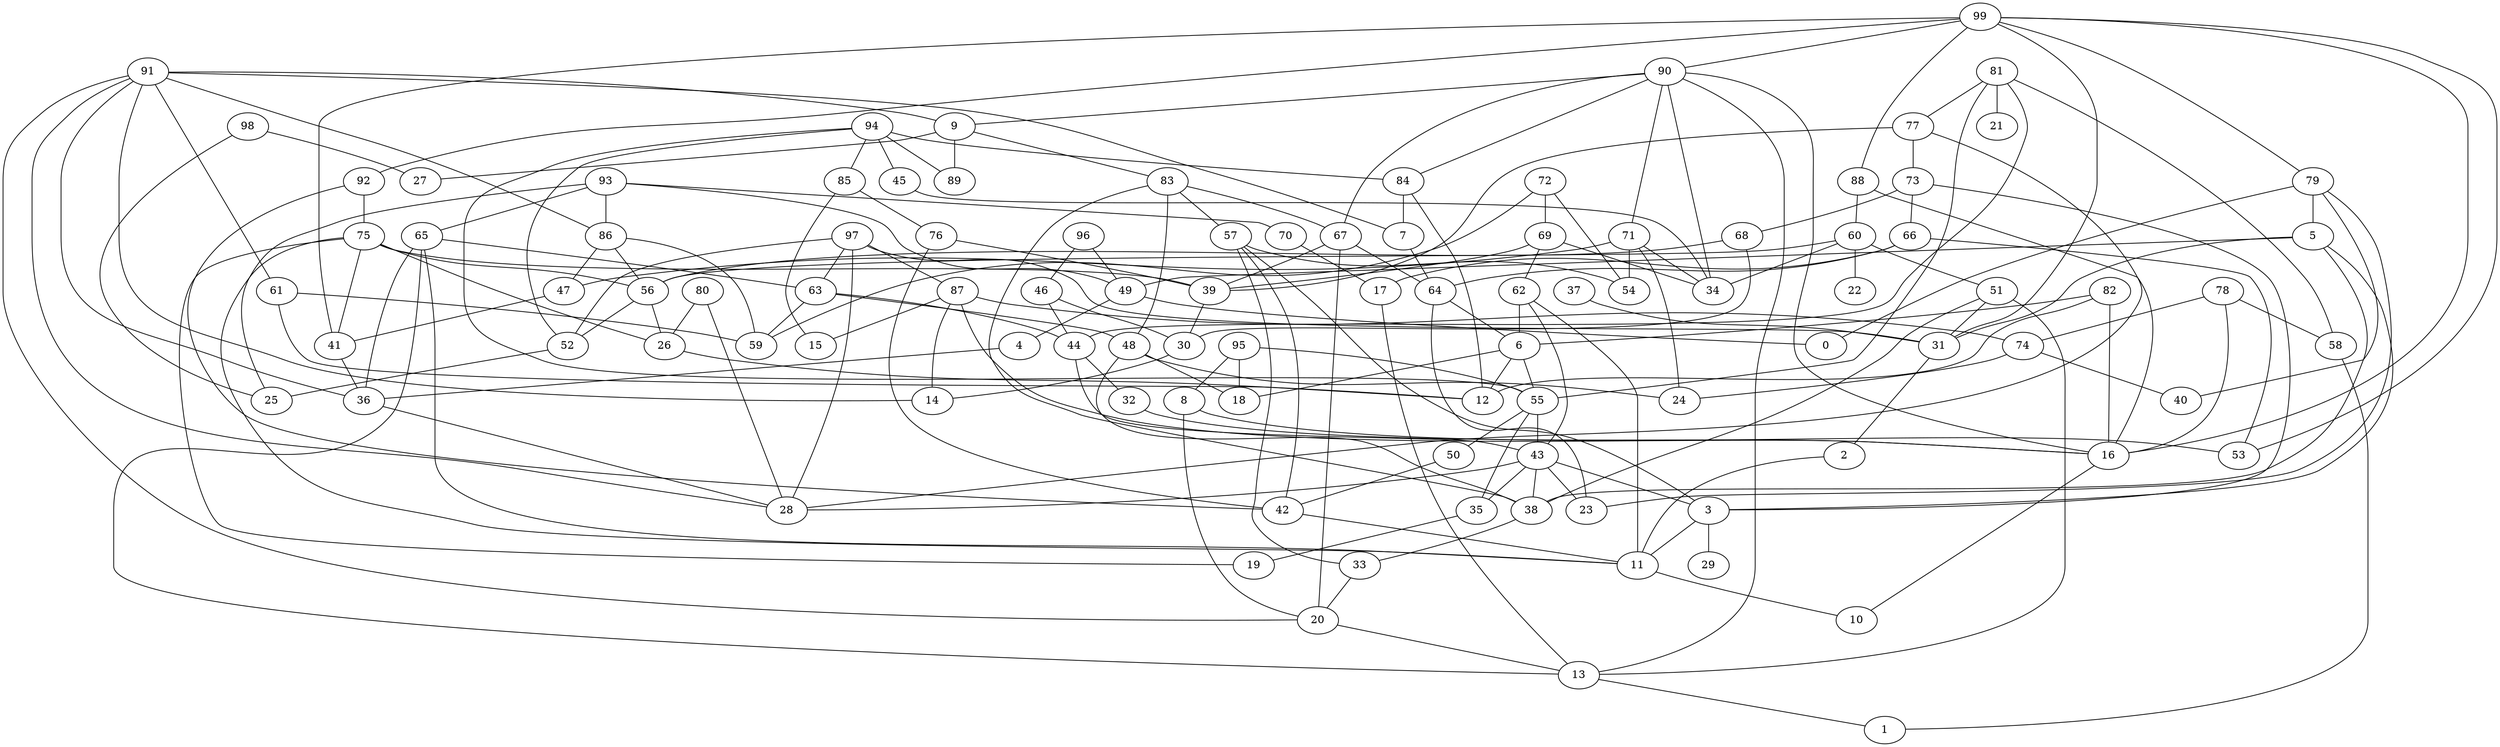 digraph GG_graph {

subgraph G_graph {
edge [color = black]
"94" -> "45" [dir = none]
"68" -> "30" [dir = none]
"71" -> "34" [dir = none]
"97" -> "87" [dir = none]
"37" -> "31" [dir = none]
"46" -> "30" [dir = none]
"98" -> "27" [dir = none]
"52" -> "25" [dir = none]
"85" -> "76" [dir = none]
"5" -> "3" [dir = none]
"33" -> "20" [dir = none]
"6" -> "18" [dir = none]
"6" -> "55" [dir = none]
"6" -> "12" [dir = none]
"82" -> "6" [dir = none]
"61" -> "12" [dir = none]
"92" -> "42" [dir = none]
"42" -> "11" [dir = none]
"49" -> "4" [dir = none]
"80" -> "28" [dir = none]
"62" -> "11" [dir = none]
"3" -> "29" [dir = none]
"3" -> "11" [dir = none]
"55" -> "35" [dir = none]
"48" -> "24" [dir = none]
"48" -> "38" [dir = none]
"31" -> "2" [dir = none]
"45" -> "34" [dir = none]
"57" -> "42" [dir = none]
"39" -> "30" [dir = none]
"58" -> "1" [dir = none]
"30" -> "14" [dir = none]
"84" -> "7" [dir = none]
"84" -> "12" [dir = none]
"86" -> "47" [dir = none]
"86" -> "59" [dir = none]
"86" -> "56" [dir = none]
"87" -> "15" [dir = none]
"87" -> "14" [dir = none]
"11" -> "10" [dir = none]
"90" -> "67" [dir = none]
"90" -> "34" [dir = none]
"90" -> "9" [dir = none]
"90" -> "13" [dir = none]
"90" -> "84" [dir = none]
"74" -> "24" [dir = none]
"13" -> "1" [dir = none]
"76" -> "42" [dir = none]
"78" -> "16" [dir = none]
"9" -> "89" [dir = none]
"9" -> "27" [dir = none]
"93" -> "25" [dir = none]
"93" -> "70" [dir = none]
"93" -> "49" [dir = none]
"93" -> "65" [dir = none]
"72" -> "54" [dir = none]
"72" -> "69" [dir = none]
"91" -> "86" [dir = none]
"91" -> "14" [dir = none]
"91" -> "28" [dir = none]
"91" -> "9" [dir = none]
"79" -> "40" [dir = none]
"79" -> "0" [dir = none]
"51" -> "38" [dir = none]
"51" -> "13" [dir = none]
"83" -> "48" [dir = none]
"75" -> "26" [dir = none]
"75" -> "11" [dir = none]
"66" -> "64" [dir = none]
"70" -> "17" [dir = none]
"77" -> "73" [dir = none]
"77" -> "28" [dir = none]
"43" -> "23" [dir = none]
"47" -> "41" [dir = none]
"96" -> "49" [dir = none]
"65" -> "36" [dir = none]
"65" -> "63" [dir = none]
"65" -> "11" [dir = none]
"65" -> "13" [dir = none]
"7" -> "64" [dir = none]
"50" -> "42" [dir = none]
"60" -> "22" [dir = none]
"60" -> "34" [dir = none]
"8" -> "20" [dir = none]
"8" -> "53" [dir = none]
"35" -> "19" [dir = none]
"81" -> "21" [dir = none]
"81" -> "55" [dir = none]
"95" -> "8" [dir = none]
"69" -> "34" [dir = none]
"32" -> "16" [dir = none]
"64" -> "23" [dir = none]
"99" -> "88" [dir = none]
"99" -> "31" [dir = none]
"99" -> "16" [dir = none]
"99" -> "53" [dir = none]
"99" -> "79" [dir = none]
"99" -> "90" [dir = none]
"63" -> "44" [dir = none]
"81" -> "44" [dir = none]
"97" -> "31" [dir = none]
"87" -> "74" [dir = none]
"98" -> "25" [dir = none]
"93" -> "86" [dir = none]
"62" -> "6" [dir = none]
"61" -> "59" [dir = none]
"43" -> "35" [dir = none]
"73" -> "66" [dir = none]
"94" -> "84" [dir = none]
"16" -> "10" [dir = none]
"94" -> "89" [dir = none]
"90" -> "71" [dir = none]
"83" -> "57" [dir = none]
"5" -> "31" [dir = none]
"95" -> "18" [dir = none]
"71" -> "47" [dir = none]
"91" -> "36" [dir = none]
"82" -> "16" [dir = none]
"60" -> "56" [dir = none]
"57" -> "54" [dir = none]
"75" -> "41" [dir = none]
"97" -> "63" [dir = none]
"83" -> "38" [dir = none]
"81" -> "58" [dir = none]
"57" -> "33" [dir = none]
"44" -> "32" [dir = none]
"96" -> "46" [dir = none]
"87" -> "16" [dir = none]
"55" -> "50" [dir = none]
"49" -> "0" [dir = none]
"79" -> "23" [dir = none]
"43" -> "38" [dir = none]
"38" -> "33" [dir = none]
"94" -> "52" [dir = none]
"69" -> "62" [dir = none]
"75" -> "56" [dir = none]
"66" -> "53" [dir = none]
"91" -> "20" [dir = none]
"74" -> "40" [dir = none]
"91" -> "61" [dir = none]
"20" -> "13" [dir = none]
"92" -> "75" [dir = none]
"67" -> "64" [dir = none]
"56" -> "52" [dir = none]
"94" -> "55" [dir = none]
"43" -> "28" [dir = none]
"91" -> "7" [dir = none]
"4" -> "36" [dir = none]
"55" -> "43" [dir = none]
"78" -> "58" [dir = none]
"41" -> "36" [dir = none]
"88" -> "16" [dir = none]
"79" -> "5" [dir = none]
"94" -> "85" [dir = none]
"67" -> "20" [dir = none]
"64" -> "6" [dir = none]
"62" -> "43" [dir = none]
"83" -> "67" [dir = none]
"63" -> "48" [dir = none]
"99" -> "41" [dir = none]
"36" -> "28" [dir = none]
"73" -> "3" [dir = none]
"85" -> "15" [dir = none]
"75" -> "39" [dir = none]
"2" -> "11" [dir = none]
"26" -> "12" [dir = none]
"63" -> "59" [dir = none]
"80" -> "26" [dir = none]
"81" -> "77" [dir = none]
"71" -> "24" [dir = none]
"9" -> "83" [dir = none]
"78" -> "74" [dir = none]
"48" -> "18" [dir = none]
"88" -> "60" [dir = none]
"97" -> "28" [dir = none]
"43" -> "3" [dir = none]
"90" -> "16" [dir = none]
"71" -> "54" [dir = none]
"5" -> "38" [dir = none]
"69" -> "39" [dir = none]
"66" -> "17" [dir = none]
"17" -> "13" [dir = none]
"51" -> "31" [dir = none]
"5" -> "49" [dir = none]
"60" -> "51" [dir = none]
"67" -> "39" [dir = none]
"44" -> "43" [dir = none]
"68" -> "56" [dir = none]
"97" -> "52" [dir = none]
"46" -> "44" [dir = none]
"76" -> "39" [dir = none]
"82" -> "12" [dir = none]
"99" -> "92" [dir = none]
"72" -> "59" [dir = none]
"75" -> "19" [dir = none]
"73" -> "68" [dir = none]
"56" -> "26" [dir = none]
"57" -> "3" [dir = none]
"77" -> "39" [dir = none]
"95" -> "55" [dir = none]
}

}
